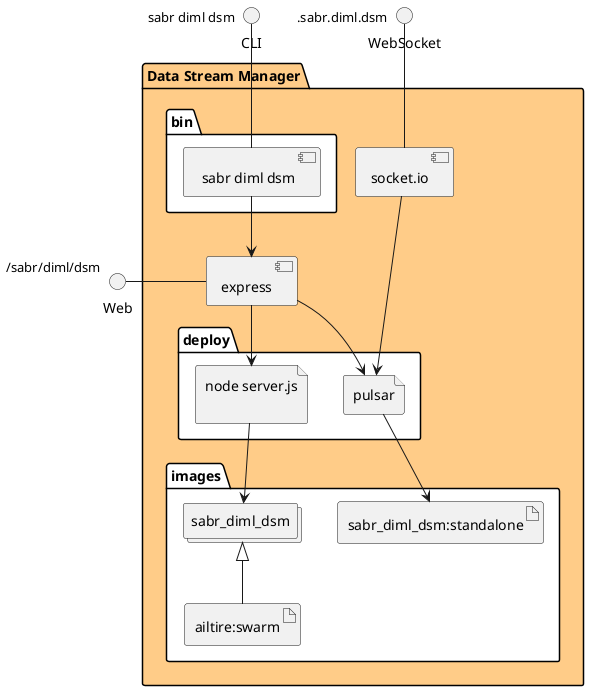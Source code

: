@startuml
  interface CLI
  interface Web
  interface WebSocket
package "Data Stream Manager" #ffcc88 {
  component express as REST
  component socket.io as socket
  folder bin #ffffff {
    component " sabr diml dsm" as binName
  }
  binName --> REST

  folder deploy #ffffff {
      file "node server.js\n" as sabr_diml_dsm_container
      REST --> sabr_diml_dsm_container

  
    file "pulsar" as pulsar_container
    REST --> pulsar_container
    socket ---> pulsar_container
  
  }
  folder images #ffffff {
    collections "sabr_diml_dsm" as sabr_diml_dsmimage
    artifact "ailtire:swarm" as ailtireswarm
    sabr_diml_dsmimage <|-- ailtireswarm
    sabr_diml_dsm_container --> sabr_diml_dsmimage

  
      artifact "sabr_diml_dsm:standalone" as sabr_diml_dsm_standalone
      pulsar_container --> sabr_diml_dsm_standalone
    
  }
}
CLI " sabr diml dsm" -- binName
Web "/sabr/diml/dsm" - REST
WebSocket ".sabr.diml.dsm" -- socket

@enduml
